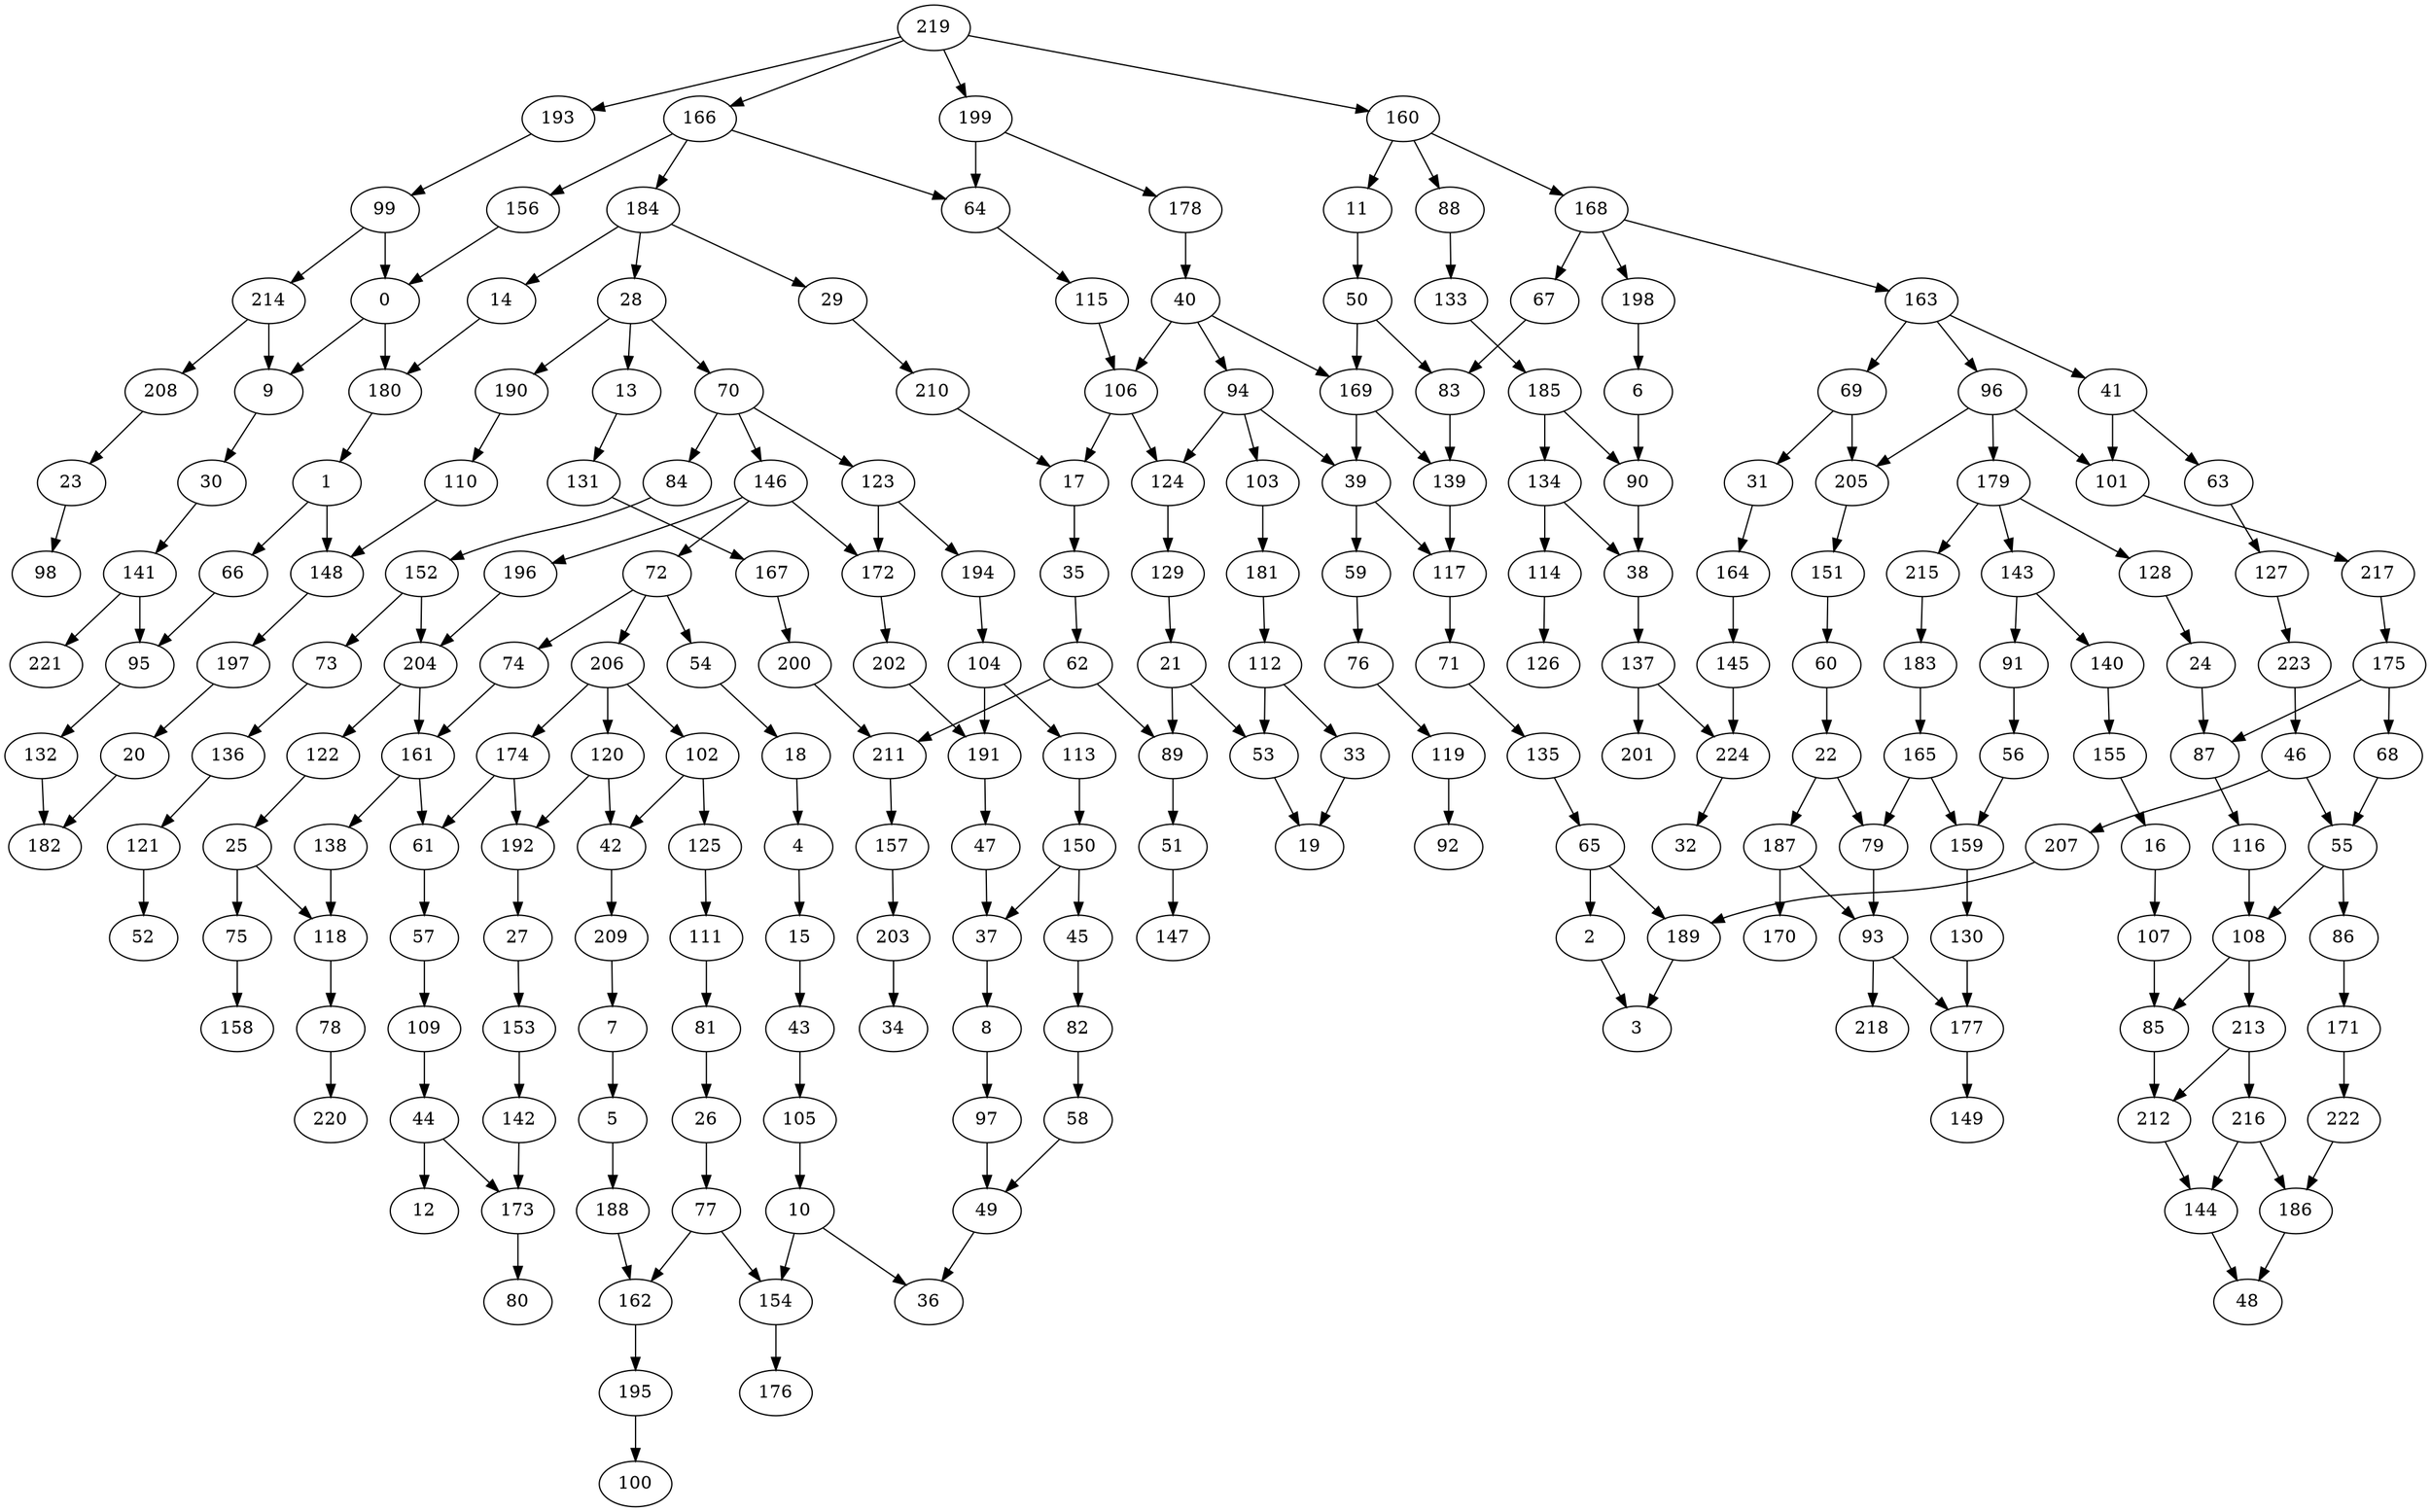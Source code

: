 strict digraph "" {
	0 -> 9;
	0 -> 180;
	1 -> 66;
	1 -> 148;
	2 -> 3;
	4 -> 15;
	5 -> 188;
	6 -> 90;
	7 -> 5;
	8 -> 97;
	9 -> 30;
	10 -> 36;
	10 -> 154;
	11 -> 50;
	13 -> 131;
	14 -> 180;
	15 -> 43;
	16 -> 107;
	17 -> 35;
	18 -> 4;
	20 -> 182;
	21 -> 53;
	21 -> 89;
	22 -> 79;
	22 -> 187;
	23 -> 98;
	24 -> 87;
	25 -> 75;
	25 -> 118;
	26 -> 77;
	27 -> 153;
	28 -> 13;
	28 -> 70;
	28 -> 190;
	29 -> 210;
	30 -> 141;
	31 -> 164;
	33 -> 19;
	35 -> 62;
	37 -> 8;
	38 -> 137;
	39 -> 59;
	39 -> 117;
	40 -> 94;
	40 -> 106;
	40 -> 169;
	41 -> 63;
	41 -> 101;
	42 -> 209;
	43 -> 105;
	44 -> 12;
	44 -> 173;
	45 -> 82;
	46 -> 55;
	46 -> 207;
	47 -> 37;
	49 -> 36;
	50 -> 83;
	50 -> 169;
	51 -> 147;
	53 -> 19;
	54 -> 18;
	55 -> 86;
	55 -> 108;
	56 -> 159;
	57 -> 109;
	58 -> 49;
	59 -> 76;
	60 -> 22;
	61 -> 57;
	62 -> 89;
	62 -> 211;
	63 -> 127;
	64 -> 115;
	65 -> 2;
	65 -> 189;
	66 -> 95;
	67 -> 83;
	68 -> 55;
	69 -> 31;
	69 -> 205;
	70 -> 84;
	70 -> 123;
	70 -> 146;
	71 -> 135;
	72 -> 54;
	72 -> 74;
	72 -> 206;
	73 -> 136;
	74 -> 161;
	75 -> 158;
	76 -> 119;
	77 -> 154;
	77 -> 162;
	78 -> 220;
	79 -> 93;
	81 -> 26;
	82 -> 58;
	83 -> 139;
	84 -> 152;
	85 -> 212;
	86 -> 171;
	87 -> 116;
	88 -> 133;
	89 -> 51;
	90 -> 38;
	91 -> 56;
	93 -> 177;
	93 -> 218;
	94 -> 39;
	94 -> 103;
	94 -> 124;
	95 -> 132;
	96 -> 101;
	96 -> 179;
	96 -> 205;
	97 -> 49;
	99 -> 0;
	99 -> 214;
	101 -> 217;
	102 -> 42;
	102 -> 125;
	103 -> 181;
	104 -> 113;
	104 -> 191;
	105 -> 10;
	106 -> 17;
	106 -> 124;
	107 -> 85;
	108 -> 85;
	108 -> 213;
	109 -> 44;
	110 -> 148;
	111 -> 81;
	112 -> 33;
	112 -> 53;
	113 -> 150;
	114 -> 126;
	115 -> 106;
	116 -> 108;
	117 -> 71;
	118 -> 78;
	119 -> 92;
	120 -> 42;
	120 -> 192;
	121 -> 52;
	122 -> 25;
	123 -> 172;
	123 -> 194;
	124 -> 129;
	125 -> 111;
	127 -> 223;
	128 -> 24;
	129 -> 21;
	130 -> 177;
	131 -> 167;
	132 -> 182;
	133 -> 185;
	134 -> 38;
	134 -> 114;
	135 -> 65;
	136 -> 121;
	137 -> 201;
	137 -> 224;
	138 -> 118;
	139 -> 117;
	140 -> 155;
	141 -> 95;
	141 -> 221;
	142 -> 173;
	143 -> 91;
	143 -> 140;
	144 -> 48;
	145 -> 224;
	146 -> 72;
	146 -> 172;
	146 -> 196;
	148 -> 197;
	150 -> 37;
	150 -> 45;
	151 -> 60;
	152 -> 73;
	152 -> 204;
	153 -> 142;
	154 -> 176;
	155 -> 16;
	156 -> 0;
	157 -> 203;
	159 -> 130;
	160 -> 11;
	160 -> 88;
	160 -> 168;
	161 -> 61;
	161 -> 138;
	162 -> 195;
	163 -> 41;
	163 -> 69;
	163 -> 96;
	164 -> 145;
	165 -> 79;
	165 -> 159;
	166 -> 64;
	166 -> 156;
	166 -> 184;
	167 -> 200;
	168 -> 67;
	168 -> 163;
	168 -> 198;
	169 -> 39;
	169 -> 139;
	171 -> 222;
	172 -> 202;
	173 -> 80;
	174 -> 61;
	174 -> 192;
	175 -> 68;
	175 -> 87;
	177 -> 149;
	178 -> 40;
	179 -> 128;
	179 -> 143;
	179 -> 215;
	180 -> 1;
	181 -> 112;
	183 -> 165;
	184 -> 14;
	184 -> 28;
	184 -> 29;
	185 -> 90;
	185 -> 134;
	186 -> 48;
	187 -> 93;
	187 -> 170;
	188 -> 162;
	189 -> 3;
	190 -> 110;
	191 -> 47;
	192 -> 27;
	193 -> 99;
	194 -> 104;
	195 -> 100;
	196 -> 204;
	197 -> 20;
	198 -> 6;
	199 -> 64;
	199 -> 178;
	200 -> 211;
	202 -> 191;
	203 -> 34;
	204 -> 122;
	204 -> 161;
	205 -> 151;
	206 -> 102;
	206 -> 120;
	206 -> 174;
	207 -> 189;
	208 -> 23;
	209 -> 7;
	210 -> 17;
	211 -> 157;
	212 -> 144;
	213 -> 212;
	213 -> 216;
	214 -> 9;
	214 -> 208;
	215 -> 183;
	216 -> 144;
	216 -> 186;
	217 -> 175;
	219 -> 160;
	219 -> 166;
	219 -> 193;
	219 -> 199;
	222 -> 186;
	223 -> 46;
	224 -> 32;
}
